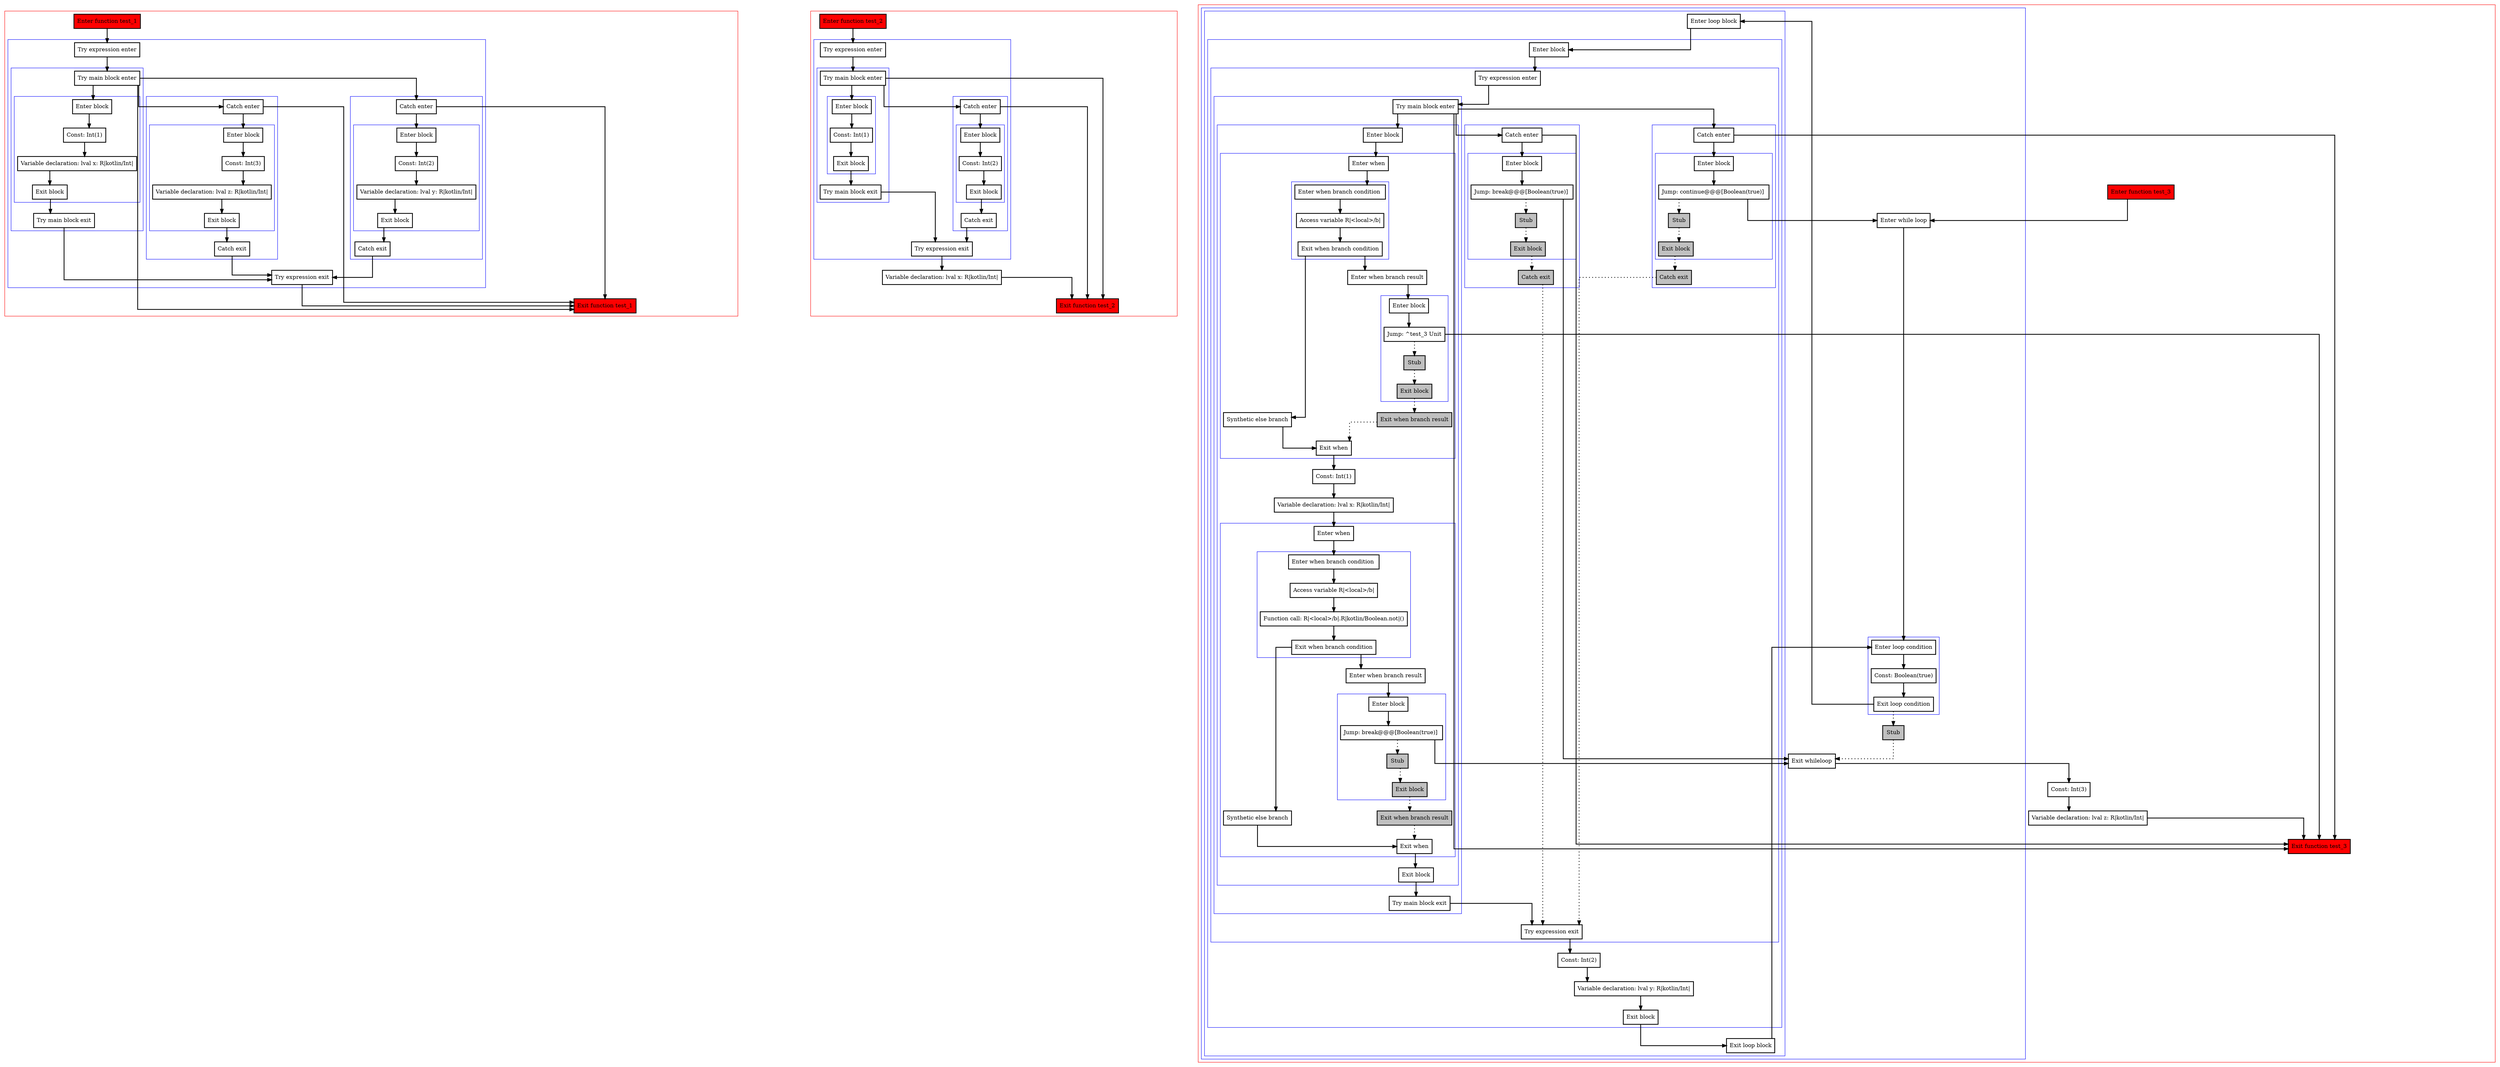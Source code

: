 digraph tryCatch_kt {
  graph [splines=ortho nodesep=3]
  node [shape=box penwidth=2]
  edge [penwidth=2]

  subgraph cluster_0 {
    color=red
    0 [label="Enter function test_1" style="filled" fillcolor=red];
    subgraph cluster_1 {
      color=blue
      1 [label="Try expression enter"];
      subgraph cluster_2 {
        color=blue
        2 [label="Try main block enter"];
        subgraph cluster_3 {
          color=blue
          3 [label="Enter block"];
          4 [label="Const: Int(1)"];
          5 [label="Variable declaration: lval x: R|kotlin/Int|"];
          6 [label="Exit block"];
        }
        7 [label="Try main block exit"];
      }
      subgraph cluster_4 {
        color=blue
        8 [label="Catch enter"];
        subgraph cluster_5 {
          color=blue
          9 [label="Enter block"];
          10 [label="Const: Int(3)"];
          11 [label="Variable declaration: lval z: R|kotlin/Int|"];
          12 [label="Exit block"];
        }
        13 [label="Catch exit"];
      }
      subgraph cluster_6 {
        color=blue
        14 [label="Catch enter"];
        subgraph cluster_7 {
          color=blue
          15 [label="Enter block"];
          16 [label="Const: Int(2)"];
          17 [label="Variable declaration: lval y: R|kotlin/Int|"];
          18 [label="Exit block"];
        }
        19 [label="Catch exit"];
      }
      20 [label="Try expression exit"];
    }
    21 [label="Exit function test_1" style="filled" fillcolor=red];
  }

  0 -> {1};
  1 -> {2};
  2 -> {21 14 8 3};
  3 -> {4};
  4 -> {5};
  5 -> {6};
  6 -> {7};
  7 -> {20};
  8 -> {21 9};
  9 -> {10};
  10 -> {11};
  11 -> {12};
  12 -> {13};
  13 -> {20};
  14 -> {21 15};
  15 -> {16};
  16 -> {17};
  17 -> {18};
  18 -> {19};
  19 -> {20};
  20 -> {21};

  subgraph cluster_8 {
    color=red
    22 [label="Enter function test_2" style="filled" fillcolor=red];
    subgraph cluster_9 {
      color=blue
      23 [label="Try expression enter"];
      subgraph cluster_10 {
        color=blue
        24 [label="Try main block enter"];
        subgraph cluster_11 {
          color=blue
          25 [label="Enter block"];
          26 [label="Const: Int(1)"];
          27 [label="Exit block"];
        }
        28 [label="Try main block exit"];
      }
      subgraph cluster_12 {
        color=blue
        29 [label="Catch enter"];
        subgraph cluster_13 {
          color=blue
          30 [label="Enter block"];
          31 [label="Const: Int(2)"];
          32 [label="Exit block"];
        }
        33 [label="Catch exit"];
      }
      34 [label="Try expression exit"];
    }
    35 [label="Variable declaration: lval x: R|kotlin/Int|"];
    36 [label="Exit function test_2" style="filled" fillcolor=red];
  }

  22 -> {23};
  23 -> {24};
  24 -> {36 29 25};
  25 -> {26};
  26 -> {27};
  27 -> {28};
  28 -> {34};
  29 -> {36 30};
  30 -> {31};
  31 -> {32};
  32 -> {33};
  33 -> {34};
  34 -> {35};
  35 -> {36};

  subgraph cluster_14 {
    color=red
    37 [label="Enter function test_3" style="filled" fillcolor=red];
    subgraph cluster_15 {
      color=blue
      38 [label="Enter while loop"];
      subgraph cluster_16 {
        color=blue
        39 [label="Enter loop condition"];
        40 [label="Const: Boolean(true)"];
        41 [label="Exit loop condition"];
      }
      subgraph cluster_17 {
        color=blue
        42 [label="Enter loop block"];
        subgraph cluster_18 {
          color=blue
          43 [label="Enter block"];
          subgraph cluster_19 {
            color=blue
            44 [label="Try expression enter"];
            subgraph cluster_20 {
              color=blue
              45 [label="Try main block enter"];
              subgraph cluster_21 {
                color=blue
                46 [label="Enter block"];
                subgraph cluster_22 {
                  color=blue
                  47 [label="Enter when"];
                  subgraph cluster_23 {
                    color=blue
                    48 [label="Enter when branch condition "];
                    49 [label="Access variable R|<local>/b|"];
                    50 [label="Exit when branch condition"];
                  }
                  51 [label="Synthetic else branch"];
                  52 [label="Enter when branch result"];
                  subgraph cluster_24 {
                    color=blue
                    53 [label="Enter block"];
                    54 [label="Jump: ^test_3 Unit"];
                    55 [label="Stub" style="filled" fillcolor=gray];
                    56 [label="Exit block" style="filled" fillcolor=gray];
                  }
                  57 [label="Exit when branch result" style="filled" fillcolor=gray];
                  58 [label="Exit when"];
                }
                59 [label="Const: Int(1)"];
                60 [label="Variable declaration: lval x: R|kotlin/Int|"];
                subgraph cluster_25 {
                  color=blue
                  61 [label="Enter when"];
                  subgraph cluster_26 {
                    color=blue
                    62 [label="Enter when branch condition "];
                    63 [label="Access variable R|<local>/b|"];
                    64 [label="Function call: R|<local>/b|.R|kotlin/Boolean.not|()"];
                    65 [label="Exit when branch condition"];
                  }
                  66 [label="Synthetic else branch"];
                  67 [label="Enter when branch result"];
                  subgraph cluster_27 {
                    color=blue
                    68 [label="Enter block"];
                    69 [label="Jump: break@@@[Boolean(true)] "];
                    70 [label="Stub" style="filled" fillcolor=gray];
                    71 [label="Exit block" style="filled" fillcolor=gray];
                  }
                  72 [label="Exit when branch result" style="filled" fillcolor=gray];
                  73 [label="Exit when"];
                }
                74 [label="Exit block"];
              }
              75 [label="Try main block exit"];
            }
            subgraph cluster_28 {
              color=blue
              76 [label="Catch enter"];
              subgraph cluster_29 {
                color=blue
                77 [label="Enter block"];
                78 [label="Jump: break@@@[Boolean(true)] "];
                79 [label="Stub" style="filled" fillcolor=gray];
                80 [label="Exit block" style="filled" fillcolor=gray];
              }
              81 [label="Catch exit" style="filled" fillcolor=gray];
            }
            subgraph cluster_30 {
              color=blue
              82 [label="Catch enter"];
              subgraph cluster_31 {
                color=blue
                83 [label="Enter block"];
                84 [label="Jump: continue@@@[Boolean(true)] "];
                85 [label="Stub" style="filled" fillcolor=gray];
                86 [label="Exit block" style="filled" fillcolor=gray];
              }
              87 [label="Catch exit" style="filled" fillcolor=gray];
            }
            88 [label="Try expression exit"];
          }
          89 [label="Const: Int(2)"];
          90 [label="Variable declaration: lval y: R|kotlin/Int|"];
          91 [label="Exit block"];
        }
        92 [label="Exit loop block"];
      }
      93 [label="Stub" style="filled" fillcolor=gray];
      94 [label="Exit whileloop"];
    }
    95 [label="Const: Int(3)"];
    96 [label="Variable declaration: lval z: R|kotlin/Int|"];
    97 [label="Exit function test_3" style="filled" fillcolor=red];
  }

  37 -> {38};
  38 -> {39};
  39 -> {40};
  40 -> {41};
  41 -> {42};
  41 -> {93} [style=dotted];
  42 -> {43};
  43 -> {44};
  44 -> {45};
  45 -> {97 82 76 46};
  46 -> {47};
  47 -> {48};
  48 -> {49};
  49 -> {50};
  50 -> {52 51};
  51 -> {58};
  52 -> {53};
  53 -> {54};
  54 -> {97};
  54 -> {55} [style=dotted];
  55 -> {56} [style=dotted];
  56 -> {57} [style=dotted];
  57 -> {58} [style=dotted];
  58 -> {59};
  59 -> {60};
  60 -> {61};
  61 -> {62};
  62 -> {63};
  63 -> {64};
  64 -> {65};
  65 -> {67 66};
  66 -> {73};
  67 -> {68};
  68 -> {69};
  69 -> {94};
  69 -> {70} [style=dotted];
  70 -> {71} [style=dotted];
  71 -> {72} [style=dotted];
  72 -> {73} [style=dotted];
  73 -> {74};
  74 -> {75};
  75 -> {88};
  76 -> {97 77};
  77 -> {78};
  78 -> {94};
  78 -> {79} [style=dotted];
  79 -> {80} [style=dotted];
  80 -> {81} [style=dotted];
  81 -> {88} [style=dotted];
  82 -> {97 83};
  83 -> {84};
  84 -> {38};
  84 -> {85} [style=dotted];
  85 -> {86} [style=dotted];
  86 -> {87} [style=dotted];
  87 -> {88} [style=dotted];
  88 -> {89};
  89 -> {90};
  90 -> {91};
  91 -> {92};
  92 -> {39};
  93 -> {94} [style=dotted];
  94 -> {95};
  95 -> {96};
  96 -> {97};

}
